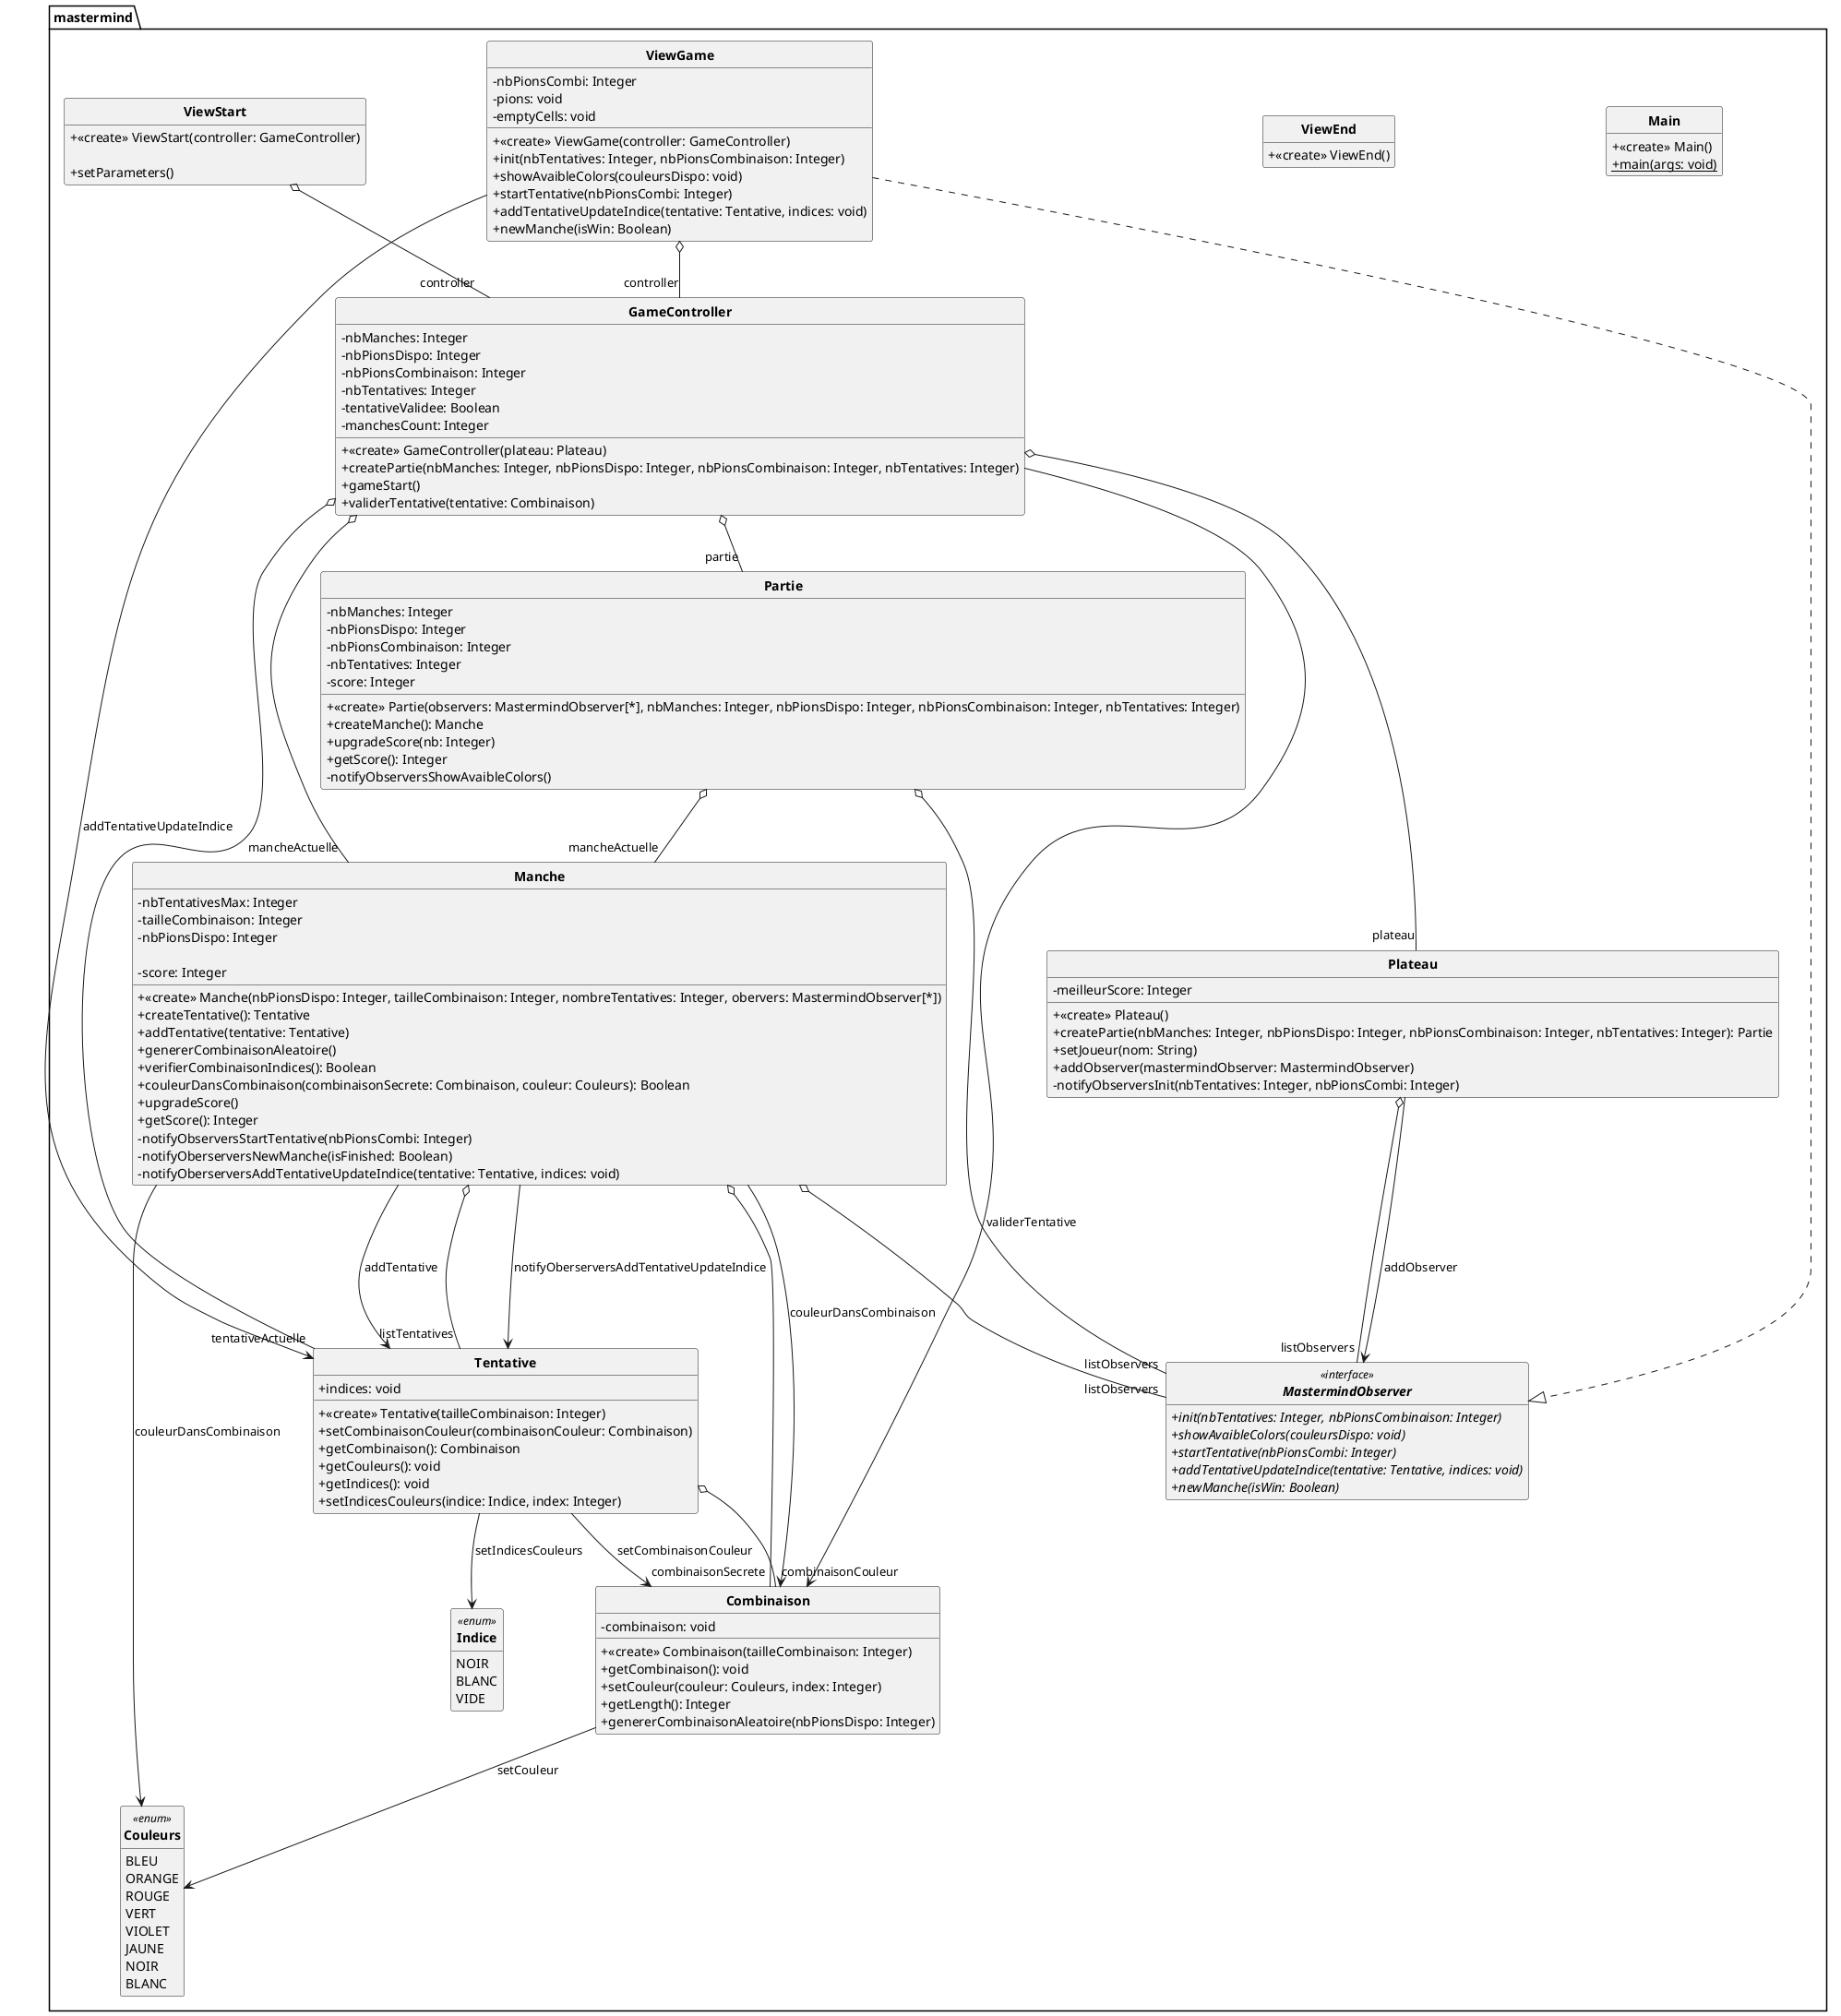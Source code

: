 @startuml
'https://plantuml.com/class-diagram
skinparam style strictuml
skinparam classAttributeIconSize 0
skinparam classFontStyle Bold
hide empty members

Class mastermind.Combinaison{
+ <<create>> Combinaison(tailleCombinaison: Integer)
- combinaison: void
+ getCombinaison(): void
+ setCouleur(couleur: Couleurs, index: Integer)
+ getLength(): Integer
+ genererCombinaisonAleatoire(nbPionsDispo: Integer)

}

mastermind.Combinaison --> mastermind.Couleurs: setCouleur


Enum mastermind.Couleurs<<enum>> {
BLEU
ORANGE
ROUGE
VERT
VIOLET
JAUNE
NOIR
BLANC

}
Class mastermind.GameController{
+ <<create>> GameController(plateau: Plateau)




- nbManches: Integer
- nbPionsDispo: Integer
- nbPionsCombinaison: Integer
- nbTentatives: Integer
- tentativeValidee: Boolean
- manchesCount: Integer
+ createPartie(nbManches: Integer, nbPionsDispo: Integer, nbPionsCombinaison: Integer, nbTentatives: Integer)
+ gameStart()
+ validerTentative(tentative: Combinaison)

}

mastermind.GameController o-- "plateau"mastermind.Plateau
mastermind.GameController o-- "partie"mastermind.Partie
mastermind.GameController o-- "mancheActuelle"mastermind.Manche
mastermind.GameController o-- "tentativeActuelle"mastermind.Tentative
mastermind.GameController --> mastermind.Combinaison: validerTentative


Enum mastermind.Indice<<enum>> {
NOIR
BLANC
VIDE

}
Class mastermind.Main{
+ <<create>> Main()
{static} + main(args: void)

}



Class mastermind.Manche{
+ <<create>> Manche(nbPionsDispo: Integer, tailleCombinaison: Integer, nombreTentatives: Integer, obervers: MastermindObserver[*])

- nbTentativesMax: Integer
- tailleCombinaison: Integer
- nbPionsDispo: Integer

- score: Integer

+ createTentative(): Tentative
+ addTentative(tentative: Tentative)
+ genererCombinaisonAleatoire()
+ verifierCombinaisonIndices(): Boolean
+ couleurDansCombinaison(combinaisonSecrete: Combinaison, couleur: Couleurs): Boolean
+ upgradeScore()
+ getScore(): Integer
- notifyObserversStartTentative(nbPionsCombi: Integer)
- notifyOberserversNewManche(isFinished: Boolean)
- notifyOberserversAddTentativeUpdateIndice(tentative: Tentative, indices: void)

}

mastermind.Manche o-- "combinaisonSecrete"mastermind.Combinaison
mastermind.Manche o--- "listTentatives"mastermind.Tentative
mastermind.Manche o--- "listObservers"mastermind.MastermindObserver
mastermind.Manche --> mastermind.Tentative: addTentative
mastermind.Manche --> mastermind.Combinaison: couleurDansCombinaison
mastermind.Manche --> mastermind.Couleurs: couleurDansCombinaison
mastermind.Manche --> mastermind.Tentative: notifyOberserversAddTentativeUpdateIndice


Interface mastermind.MastermindObserver<<interface>> {
{abstract} + init(nbTentatives: Integer, nbPionsCombinaison: Integer)
{abstract} + showAvaibleColors(couleursDispo: void)
{abstract} + startTentative(nbPionsCombi: Integer)
{abstract} + addTentativeUpdateIndice(tentative: Tentative, indices: void)
{abstract} + newManche(isWin: Boolean)

}

Class mastermind.Partie{
+ <<create>> Partie(observers: MastermindObserver[*], nbManches: Integer, nbPionsDispo: Integer, nbPionsCombinaison: Integer, nbTentatives: Integer)
- nbManches: Integer
- nbPionsDispo: Integer
- nbPionsCombinaison: Integer
- nbTentatives: Integer
- score: Integer


+ createManche(): Manche
+ upgradeScore(nb: Integer)
+ getScore(): Integer
- notifyObserversShowAvaibleColors()

}

mastermind.Partie o-- "mancheActuelle"mastermind.Manche
mastermind.Partie o--- "listObservers"mastermind.MastermindObserver


Class mastermind.Plateau{
+ <<create>> Plateau()

- meilleurScore: Integer

+ createPartie(nbManches: Integer, nbPionsDispo: Integer, nbPionsCombinaison: Integer, nbTentatives: Integer): Partie
+ setJoueur(nom: String)
+ addObserver(mastermindObserver: MastermindObserver)
- notifyObserversInit(nbTentatives: Integer, nbPionsCombi: Integer)

}

mastermind.Plateau o--- "listObservers"mastermind.MastermindObserver
mastermind.Plateau --> mastermind.MastermindObserver: addObserver


Class mastermind.Tentative{
+ <<create>> Tentative(tailleCombinaison: Integer)

+ indices: void
+ setCombinaisonCouleur(combinaisonCouleur: Combinaison)
+ getCombinaison(): Combinaison
+ getCouleurs(): void
+ getIndices(): void
+ setIndicesCouleurs(indice: Indice, index: Integer)

}

mastermind.Tentative o-- "combinaisonCouleur"mastermind.Combinaison
mastermind.Tentative --> mastermind.Combinaison: setCombinaisonCouleur
mastermind.Tentative --> mastermind.Indice: setIndicesCouleurs


Class mastermind.ViewEnd{
+ <<create>> ViewEnd()

}



Class mastermind.ViewGame{
+ <<create>> ViewGame(controller: GameController)






- nbPionsCombi: Integer
- pions: void
- emptyCells: void
+ init(nbTentatives: Integer, nbPionsCombinaison: Integer)
+ showAvaibleColors(couleursDispo: void)
+ startTentative(nbPionsCombi: Integer)
+ addTentativeUpdateIndice(tentative: Tentative, indices: void)
+ newManche(isWin: Boolean)

}
mastermind.ViewGame ..|> mastermind.MastermindObserver

mastermind.ViewGame o-- "controller"mastermind.GameController
mastermind.ViewGame --> mastermind.Tentative: addTentativeUpdateIndice


Class mastermind.ViewStart{
+ <<create>> ViewStart(controller: GameController)

+ setParameters()

}

mastermind.ViewStart o-- "controller"mastermind.GameController



@enduml

